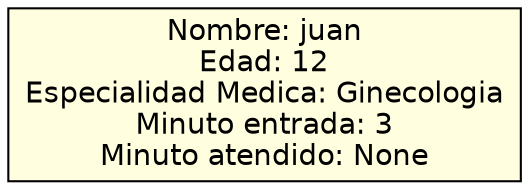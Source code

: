 digraph ColaPacientes {
graph [rankdir=LR];
node [shape=box, style=filled, fillcolor=lightyellow, fontname="Helvetica"];
paciente1 [label="Nombre: juan
Edad: 12
Especialidad Medica: Ginecologia
Minuto entrada: 3
Minuto atendido: None"];

paciente1;}